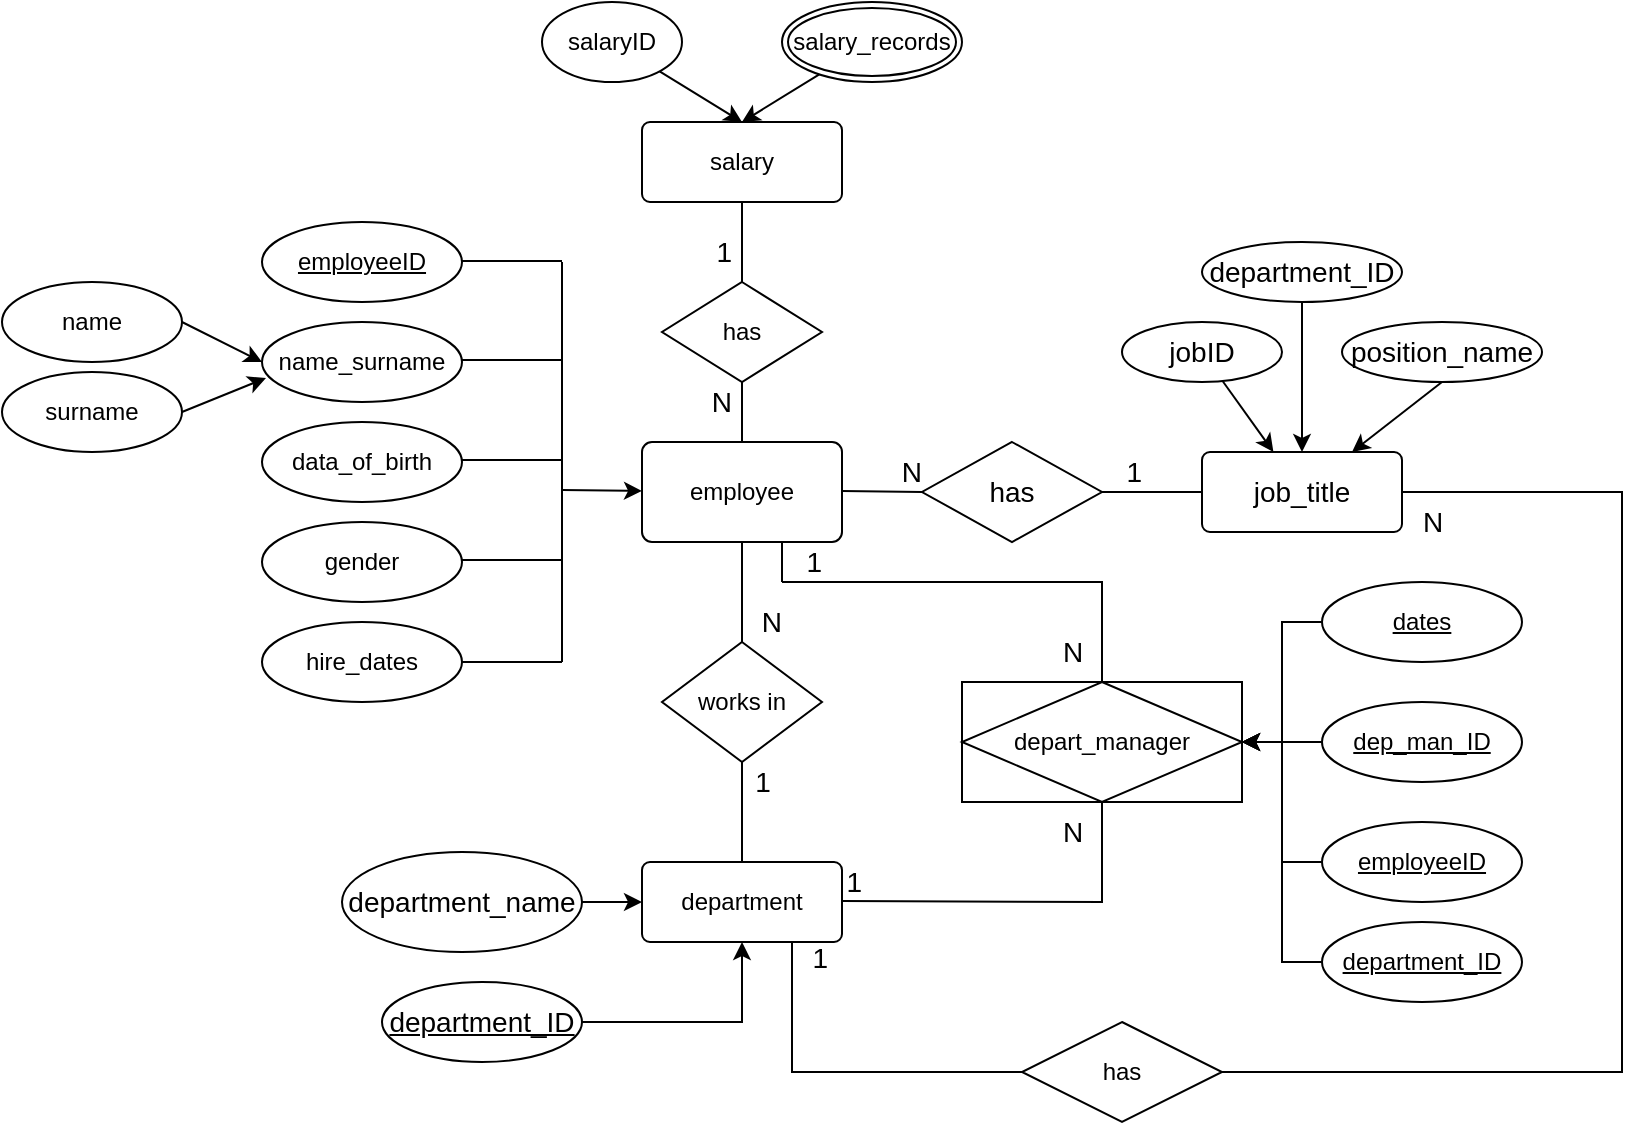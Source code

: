 <mxfile version="20.4.2" type="github">
  <diagram id="H-mRxA0hSMZk5piI1Ffw" name="Page-1">
    <mxGraphModel dx="1773" dy="1767" grid="1" gridSize="10" guides="1" tooltips="1" connect="1" arrows="1" fold="1" page="1" pageScale="1" pageWidth="827" pageHeight="1169" math="0" shadow="0">
      <root>
        <mxCell id="0" />
        <mxCell id="1" parent="0" />
        <mxCell id="INc2y0h4v-s9_u45cCy4-2" value="employeeID" style="ellipse;whiteSpace=wrap;html=1;align=center;fontStyle=4;" parent="1" vertex="1">
          <mxGeometry x="-40" width="100" height="40" as="geometry" />
        </mxCell>
        <mxCell id="INc2y0h4v-s9_u45cCy4-5" value="gender" style="ellipse;whiteSpace=wrap;html=1;align=center;" parent="1" vertex="1">
          <mxGeometry x="-40" y="150" width="100" height="40" as="geometry" />
        </mxCell>
        <mxCell id="INc2y0h4v-s9_u45cCy4-6" value="data_of_birth" style="ellipse;whiteSpace=wrap;html=1;align=center;" parent="1" vertex="1">
          <mxGeometry x="-40" y="100" width="100" height="40" as="geometry" />
        </mxCell>
        <mxCell id="INc2y0h4v-s9_u45cCy4-7" value="name_surname" style="ellipse;whiteSpace=wrap;html=1;align=center;" parent="1" vertex="1">
          <mxGeometry x="-40" y="50" width="100" height="40" as="geometry" />
        </mxCell>
        <mxCell id="INc2y0h4v-s9_u45cCy4-26" style="edgeStyle=none;rounded=0;orthogonalLoop=1;jettySize=auto;html=1;exitX=1;exitY=1;exitDx=0;exitDy=0;" parent="1" edge="1">
          <mxGeometry relative="1" as="geometry">
            <mxPoint x="260" y="160" as="sourcePoint" />
            <mxPoint x="260" y="160" as="targetPoint" />
          </mxGeometry>
        </mxCell>
        <mxCell id="INc2y0h4v-s9_u45cCy4-27" value="department" style="rounded=1;arcSize=10;whiteSpace=wrap;html=1;align=center;" parent="1" vertex="1">
          <mxGeometry x="150" y="320" width="100" height="40" as="geometry" />
        </mxCell>
        <mxCell id="INc2y0h4v-s9_u45cCy4-28" value="employee" style="rounded=1;arcSize=10;whiteSpace=wrap;html=1;align=center;" parent="1" vertex="1">
          <mxGeometry x="150" y="110" width="100" height="50" as="geometry" />
        </mxCell>
        <mxCell id="INc2y0h4v-s9_u45cCy4-29" value="works in" style="shape=rhombus;perimeter=rhombusPerimeter;whiteSpace=wrap;html=1;align=center;" parent="1" vertex="1">
          <mxGeometry x="160" y="210" width="80" height="60" as="geometry" />
        </mxCell>
        <mxCell id="INc2y0h4v-s9_u45cCy4-30" value="" style="endArrow=none;html=1;rounded=0;exitX=0.5;exitY=0;exitDx=0;exitDy=0;entryX=0.5;entryY=1;entryDx=0;entryDy=0;" parent="1" source="INc2y0h4v-s9_u45cCy4-27" target="INc2y0h4v-s9_u45cCy4-29" edge="1">
          <mxGeometry relative="1" as="geometry">
            <mxPoint x="330" y="240" as="sourcePoint" />
            <mxPoint x="190" y="280" as="targetPoint" />
          </mxGeometry>
        </mxCell>
        <mxCell id="INc2y0h4v-s9_u45cCy4-34" value="" style="endArrow=none;html=1;rounded=0;fontSize=14;entryX=0.5;entryY=1;entryDx=0;entryDy=0;exitX=0.5;exitY=0;exitDx=0;exitDy=0;" parent="1" source="INc2y0h4v-s9_u45cCy4-29" target="INc2y0h4v-s9_u45cCy4-28" edge="1">
          <mxGeometry width="50" height="50" relative="1" as="geometry">
            <mxPoint x="200" y="210" as="sourcePoint" />
            <mxPoint x="200" y="170" as="targetPoint" />
          </mxGeometry>
        </mxCell>
        <mxCell id="INc2y0h4v-s9_u45cCy4-35" value="&lt;span style=&quot;font-size: 14px;&quot;&gt;N&lt;/span&gt;" style="resizable=0;html=1;align=right;verticalAlign=bottom;" parent="1" connectable="0" vertex="1">
          <mxGeometry x="220" y="210" as="geometry" />
        </mxCell>
        <mxCell id="INc2y0h4v-s9_u45cCy4-50" value="" style="endArrow=none;html=1;rounded=0;fontSize=14;exitX=1;exitY=0.5;exitDx=0;exitDy=0;entryX=0;entryY=0.5;entryDx=0;entryDy=0;" parent="1" edge="1">
          <mxGeometry width="50" height="50" relative="1" as="geometry">
            <mxPoint x="380" y="135" as="sourcePoint" />
            <mxPoint x="430" y="135" as="targetPoint" />
          </mxGeometry>
        </mxCell>
        <mxCell id="INc2y0h4v-s9_u45cCy4-51" value="" style="endArrow=none;html=1;rounded=0;fontSize=14;exitX=1;exitY=0.5;exitDx=0;exitDy=0;" parent="1" edge="1">
          <mxGeometry width="50" height="50" relative="1" as="geometry">
            <mxPoint x="250" y="134.5" as="sourcePoint" />
            <mxPoint x="290" y="135" as="targetPoint" />
          </mxGeometry>
        </mxCell>
        <mxCell id="INc2y0h4v-s9_u45cCy4-52" value="&lt;span style=&quot;font-size: 14px;&quot;&gt;1&lt;/span&gt;" style="resizable=0;html=1;align=right;verticalAlign=bottom;" parent="1" connectable="0" vertex="1">
          <mxGeometry x="400" y="135" as="geometry" />
        </mxCell>
        <mxCell id="INc2y0h4v-s9_u45cCy4-53" value="&lt;span style=&quot;font-size: 14px;&quot;&gt;N&lt;/span&gt;" style="resizable=0;html=1;align=right;verticalAlign=bottom;" parent="1" connectable="0" vertex="1">
          <mxGeometry x="290" y="135" as="geometry" />
        </mxCell>
        <mxCell id="INc2y0h4v-s9_u45cCy4-54" value="has" style="shape=rhombus;perimeter=rhombusPerimeter;whiteSpace=wrap;html=1;align=center;fontSize=14;" parent="1" vertex="1">
          <mxGeometry x="290" y="110" width="90" height="50" as="geometry" />
        </mxCell>
        <mxCell id="INc2y0h4v-s9_u45cCy4-55" value="job_title" style="rounded=1;arcSize=10;whiteSpace=wrap;html=1;align=center;fontSize=14;" parent="1" vertex="1">
          <mxGeometry x="430" y="115" width="100" height="40" as="geometry" />
        </mxCell>
        <mxCell id="INc2y0h4v-s9_u45cCy4-59" value="" style="edgeStyle=none;rounded=0;orthogonalLoop=1;jettySize=auto;html=1;fontSize=14;" parent="1" source="INc2y0h4v-s9_u45cCy4-58" target="INc2y0h4v-s9_u45cCy4-55" edge="1">
          <mxGeometry relative="1" as="geometry" />
        </mxCell>
        <mxCell id="INc2y0h4v-s9_u45cCy4-58" value="jobID" style="ellipse;whiteSpace=wrap;html=1;align=center;fontSize=14;" parent="1" vertex="1">
          <mxGeometry x="390" y="50" width="80" height="30" as="geometry" />
        </mxCell>
        <mxCell id="INc2y0h4v-s9_u45cCy4-61" value="1" style="text;html=1;align=center;verticalAlign=middle;resizable=0;points=[];autosize=1;strokeColor=none;fillColor=none;fontSize=14;" parent="1" vertex="1">
          <mxGeometry x="195" y="265" width="30" height="30" as="geometry" />
        </mxCell>
        <mxCell id="INc2y0h4v-s9_u45cCy4-67" style="edgeStyle=none;rounded=0;orthogonalLoop=1;jettySize=auto;html=1;exitX=1;exitY=0.5;exitDx=0;exitDy=0;entryX=0;entryY=0.5;entryDx=0;entryDy=0;fontSize=14;" parent="1" source="INc2y0h4v-s9_u45cCy4-63" target="INc2y0h4v-s9_u45cCy4-27" edge="1">
          <mxGeometry relative="1" as="geometry" />
        </mxCell>
        <mxCell id="INc2y0h4v-s9_u45cCy4-63" value="department_name" style="ellipse;whiteSpace=wrap;html=1;align=center;fontSize=14;" parent="1" vertex="1">
          <mxGeometry y="315" width="120" height="50" as="geometry" />
        </mxCell>
        <mxCell id="INc2y0h4v-s9_u45cCy4-68" style="edgeStyle=none;rounded=0;orthogonalLoop=1;jettySize=auto;html=1;exitX=1;exitY=0.5;exitDx=0;exitDy=0;entryX=0.5;entryY=1;entryDx=0;entryDy=0;fontSize=14;" parent="1" source="INc2y0h4v-s9_u45cCy4-64" target="INc2y0h4v-s9_u45cCy4-27" edge="1">
          <mxGeometry relative="1" as="geometry">
            <Array as="points">
              <mxPoint x="200" y="400" />
            </Array>
          </mxGeometry>
        </mxCell>
        <mxCell id="INc2y0h4v-s9_u45cCy4-64" value="department_ID" style="ellipse;whiteSpace=wrap;html=1;align=center;fontStyle=4;fontSize=14;" parent="1" vertex="1">
          <mxGeometry x="20" y="380" width="100" height="40" as="geometry" />
        </mxCell>
        <mxCell id="INc2y0h4v-s9_u45cCy4-77" value="depart_manager" style="shape=associativeEntity;whiteSpace=wrap;html=1;align=center;fontSize=12;" parent="1" vertex="1">
          <mxGeometry x="310" y="230" width="140" height="60" as="geometry" />
        </mxCell>
        <mxCell id="INc2y0h4v-s9_u45cCy4-78" value="" style="endArrow=none;html=1;rounded=0;fontSize=12;entryX=0.5;entryY=1;entryDx=0;entryDy=0;" parent="1" target="INc2y0h4v-s9_u45cCy4-77" edge="1">
          <mxGeometry relative="1" as="geometry">
            <mxPoint x="250" y="339.5" as="sourcePoint" />
            <mxPoint x="310" y="340" as="targetPoint" />
            <Array as="points">
              <mxPoint x="380" y="340" />
            </Array>
          </mxGeometry>
        </mxCell>
        <mxCell id="INc2y0h4v-s9_u45cCy4-79" value="" style="endArrow=none;html=1;rounded=0;fontSize=12;exitX=0.5;exitY=0;exitDx=0;exitDy=0;" parent="1" source="INc2y0h4v-s9_u45cCy4-77" edge="1">
          <mxGeometry relative="1" as="geometry">
            <mxPoint x="450" y="339.5" as="sourcePoint" />
            <mxPoint x="220" y="180" as="targetPoint" />
            <Array as="points">
              <mxPoint x="380" y="180" />
            </Array>
          </mxGeometry>
        </mxCell>
        <mxCell id="INc2y0h4v-s9_u45cCy4-83" value="N" style="text;html=1;align=center;verticalAlign=middle;resizable=0;points=[];autosize=1;strokeColor=none;fillColor=none;fontSize=14;" parent="1" vertex="1">
          <mxGeometry x="350" y="200" width="30" height="30" as="geometry" />
        </mxCell>
        <mxCell id="INc2y0h4v-s9_u45cCy4-84" value="N" style="text;html=1;align=center;verticalAlign=middle;resizable=0;points=[];autosize=1;strokeColor=none;fillColor=none;fontSize=14;" parent="1" vertex="1">
          <mxGeometry x="350" y="290" width="30" height="30" as="geometry" />
        </mxCell>
        <mxCell id="INc2y0h4v-s9_u45cCy4-85" value="&lt;span style=&quot;font-size: 14px;&quot;&gt;1&lt;/span&gt;" style="resizable=0;html=1;align=right;verticalAlign=bottom;" parent="1" connectable="0" vertex="1">
          <mxGeometry x="240" y="180" as="geometry" />
        </mxCell>
        <mxCell id="INc2y0h4v-s9_u45cCy4-86" value="&lt;span style=&quot;font-size: 14px;&quot;&gt;1&lt;/span&gt;" style="resizable=0;html=1;align=right;verticalAlign=bottom;" parent="1" connectable="0" vertex="1">
          <mxGeometry x="260" y="340" as="geometry" />
        </mxCell>
        <mxCell id="INc2y0h4v-s9_u45cCy4-96" value="" style="endArrow=none;html=1;rounded=0;fontSize=12;" parent="1" edge="1">
          <mxGeometry width="50" height="50" relative="1" as="geometry">
            <mxPoint x="220" y="180" as="sourcePoint" />
            <mxPoint x="220" y="160" as="targetPoint" />
          </mxGeometry>
        </mxCell>
        <mxCell id="INc2y0h4v-s9_u45cCy4-98" style="edgeStyle=none;rounded=0;orthogonalLoop=1;jettySize=auto;html=1;exitX=0;exitY=0.5;exitDx=0;exitDy=0;entryX=1;entryY=0.5;entryDx=0;entryDy=0;fontSize=12;" parent="1" source="INc2y0h4v-s9_u45cCy4-81" target="INc2y0h4v-s9_u45cCy4-77" edge="1">
          <mxGeometry relative="1" as="geometry" />
        </mxCell>
        <mxCell id="INc2y0h4v-s9_u45cCy4-81" value="dep_man_ID" style="ellipse;whiteSpace=wrap;html=1;align=center;fontStyle=4;fontSize=12;" parent="1" vertex="1">
          <mxGeometry x="490" y="240" width="100" height="40" as="geometry" />
        </mxCell>
        <mxCell id="INc2y0h4v-s9_u45cCy4-97" style="edgeStyle=none;rounded=0;orthogonalLoop=1;jettySize=auto;html=1;exitX=0;exitY=0.5;exitDx=0;exitDy=0;fontSize=12;entryX=1;entryY=0.5;entryDx=0;entryDy=0;" parent="1" target="INc2y0h4v-s9_u45cCy4-77" edge="1">
          <mxGeometry relative="1" as="geometry">
            <mxPoint x="470" y="260" as="targetPoint" />
            <Array as="points">
              <mxPoint x="470" y="200" />
              <mxPoint x="470" y="260" />
            </Array>
            <mxPoint x="490" y="200" as="sourcePoint" />
          </mxGeometry>
        </mxCell>
        <mxCell id="INc2y0h4v-s9_u45cCy4-100" style="edgeStyle=none;rounded=0;orthogonalLoop=1;jettySize=auto;html=1;exitX=0;exitY=0.5;exitDx=0;exitDy=0;fontSize=12;entryX=1;entryY=0.5;entryDx=0;entryDy=0;" parent="1" source="INc2y0h4v-s9_u45cCy4-99" target="INc2y0h4v-s9_u45cCy4-77" edge="1">
          <mxGeometry relative="1" as="geometry">
            <mxPoint x="470" y="260" as="targetPoint" />
            <Array as="points">
              <mxPoint x="470" y="320" />
              <mxPoint x="470" y="260" />
            </Array>
          </mxGeometry>
        </mxCell>
        <mxCell id="INc2y0h4v-s9_u45cCy4-99" value="employeeID" style="ellipse;whiteSpace=wrap;html=1;align=center;fontStyle=4;" parent="1" vertex="1">
          <mxGeometry x="490" y="300" width="100" height="40" as="geometry" />
        </mxCell>
        <mxCell id="INc2y0h4v-s9_u45cCy4-108" style="edgeStyle=none;rounded=0;orthogonalLoop=1;jettySize=auto;html=1;exitX=1;exitY=0.5;exitDx=0;exitDy=0;fontSize=12;entryX=0.02;entryY=0.7;entryDx=0;entryDy=0;entryPerimeter=0;" parent="1" source="INc2y0h4v-s9_u45cCy4-106" target="INc2y0h4v-s9_u45cCy4-7" edge="1">
          <mxGeometry relative="1" as="geometry">
            <mxPoint x="-40" y="70" as="targetPoint" />
          </mxGeometry>
        </mxCell>
        <mxCell id="INc2y0h4v-s9_u45cCy4-106" value="surname" style="ellipse;whiteSpace=wrap;html=1;align=center;fontSize=12;" parent="1" vertex="1">
          <mxGeometry x="-170" y="75" width="90" height="40" as="geometry" />
        </mxCell>
        <mxCell id="INc2y0h4v-s9_u45cCy4-109" value="" style="edgeStyle=none;rounded=0;orthogonalLoop=1;jettySize=auto;html=1;fontSize=12;entryX=0;entryY=0.5;entryDx=0;entryDy=0;exitX=1;exitY=0.5;exitDx=0;exitDy=0;" parent="1" source="INc2y0h4v-s9_u45cCy4-107" target="INc2y0h4v-s9_u45cCy4-7" edge="1">
          <mxGeometry relative="1" as="geometry">
            <mxPoint x="-40" y="70" as="targetPoint" />
          </mxGeometry>
        </mxCell>
        <mxCell id="INc2y0h4v-s9_u45cCy4-107" value="name" style="ellipse;whiteSpace=wrap;html=1;align=center;fontSize=12;" parent="1" vertex="1">
          <mxGeometry x="-170" y="30" width="90" height="40" as="geometry" />
        </mxCell>
        <mxCell id="INc2y0h4v-s9_u45cCy4-111" style="edgeStyle=none;rounded=0;orthogonalLoop=1;jettySize=auto;html=1;exitX=0;exitY=0.5;exitDx=0;exitDy=0;entryX=1;entryY=0.5;entryDx=0;entryDy=0;fontSize=12;" parent="1" source="INc2y0h4v-s9_u45cCy4-110" target="INc2y0h4v-s9_u45cCy4-77" edge="1">
          <mxGeometry relative="1" as="geometry">
            <Array as="points">
              <mxPoint x="470" y="370" />
              <mxPoint x="470" y="260" />
            </Array>
          </mxGeometry>
        </mxCell>
        <mxCell id="INc2y0h4v-s9_u45cCy4-110" value="department_ID" style="ellipse;whiteSpace=wrap;html=1;align=center;fontStyle=4;" parent="1" vertex="1">
          <mxGeometry x="490" y="350" width="100" height="40" as="geometry" />
        </mxCell>
        <mxCell id="INc2y0h4v-s9_u45cCy4-114" value="hire_dates" style="ellipse;whiteSpace=wrap;html=1;align=center;fontSize=12;" parent="1" vertex="1">
          <mxGeometry x="-40" y="200" width="100" height="40" as="geometry" />
        </mxCell>
        <mxCell id="INc2y0h4v-s9_u45cCy4-115" value="salary" style="whiteSpace=wrap;html=1;rounded=1;arcSize=10;" parent="1" vertex="1">
          <mxGeometry x="150" y="-50" width="100" height="40" as="geometry" />
        </mxCell>
        <mxCell id="INc2y0h4v-s9_u45cCy4-117" value="has" style="shape=rhombus;perimeter=rhombusPerimeter;whiteSpace=wrap;html=1;align=center;fontSize=12;" parent="1" vertex="1">
          <mxGeometry x="160" y="30" width="80" height="50" as="geometry" />
        </mxCell>
        <mxCell id="INc2y0h4v-s9_u45cCy4-118" value="" style="endArrow=none;html=1;rounded=0;fontSize=12;exitX=0.5;exitY=0;exitDx=0;exitDy=0;entryX=0.5;entryY=1;entryDx=0;entryDy=0;" parent="1" source="INc2y0h4v-s9_u45cCy4-117" target="INc2y0h4v-s9_u45cCy4-115" edge="1">
          <mxGeometry width="50" height="50" relative="1" as="geometry">
            <mxPoint x="280" y="190" as="sourcePoint" />
            <mxPoint x="330" y="140" as="targetPoint" />
          </mxGeometry>
        </mxCell>
        <mxCell id="INc2y0h4v-s9_u45cCy4-119" value="" style="endArrow=none;html=1;rounded=0;fontSize=12;exitX=0.5;exitY=1;exitDx=0;exitDy=0;" parent="1" source="INc2y0h4v-s9_u45cCy4-117" edge="1">
          <mxGeometry width="50" height="50" relative="1" as="geometry">
            <mxPoint x="210" y="40" as="sourcePoint" />
            <mxPoint x="200" y="110" as="targetPoint" />
            <Array as="points">
              <mxPoint x="200" y="110" />
            </Array>
          </mxGeometry>
        </mxCell>
        <mxCell id="INc2y0h4v-s9_u45cCy4-120" value="&lt;span style=&quot;font-size: 14px;&quot;&gt;N&lt;/span&gt;" style="resizable=0;html=1;align=right;verticalAlign=bottom;" parent="1" connectable="0" vertex="1">
          <mxGeometry x="195" y="100" as="geometry" />
        </mxCell>
        <mxCell id="INc2y0h4v-s9_u45cCy4-121" value="&lt;span style=&quot;font-size: 14px;&quot;&gt;1&lt;/span&gt;" style="resizable=0;html=1;align=right;verticalAlign=bottom;" parent="1" connectable="0" vertex="1">
          <mxGeometry x="195" y="25" as="geometry" />
        </mxCell>
        <mxCell id="INc2y0h4v-s9_u45cCy4-44" value="" style="endArrow=classic;html=1;rounded=0;fontSize=14;" parent="1" edge="1">
          <mxGeometry width="50" height="50" relative="1" as="geometry">
            <mxPoint x="110" y="134" as="sourcePoint" />
            <mxPoint x="150" y="134.5" as="targetPoint" />
          </mxGeometry>
        </mxCell>
        <mxCell id="INc2y0h4v-s9_u45cCy4-124" value="" style="group" parent="1" vertex="1" connectable="0">
          <mxGeometry x="60" y="19.5" width="50" height="200.5" as="geometry" />
        </mxCell>
        <mxCell id="INc2y0h4v-s9_u45cCy4-36" value="" style="endArrow=none;html=1;rounded=0;fontSize=14;" parent="INc2y0h4v-s9_u45cCy4-124" edge="1">
          <mxGeometry width="50" height="50" relative="1" as="geometry">
            <mxPoint x="50" y="200.5" as="sourcePoint" />
            <mxPoint x="50" y="0.5" as="targetPoint" />
          </mxGeometry>
        </mxCell>
        <mxCell id="INc2y0h4v-s9_u45cCy4-38" value="" style="endArrow=none;html=1;rounded=0;fontSize=14;" parent="INc2y0h4v-s9_u45cCy4-124" edge="1">
          <mxGeometry width="50" height="50" relative="1" as="geometry">
            <mxPoint as="sourcePoint" />
            <mxPoint x="50" as="targetPoint" />
          </mxGeometry>
        </mxCell>
        <mxCell id="INc2y0h4v-s9_u45cCy4-39" value="" style="endArrow=none;html=1;rounded=0;fontSize=14;" parent="INc2y0h4v-s9_u45cCy4-124" edge="1">
          <mxGeometry width="50" height="50" relative="1" as="geometry">
            <mxPoint y="49.5" as="sourcePoint" />
            <mxPoint x="50" y="49.5" as="targetPoint" />
          </mxGeometry>
        </mxCell>
        <mxCell id="INc2y0h4v-s9_u45cCy4-40" value="" style="endArrow=none;html=1;rounded=0;fontSize=14;" parent="INc2y0h4v-s9_u45cCy4-124" edge="1">
          <mxGeometry width="50" height="50" relative="1" as="geometry">
            <mxPoint y="99.5" as="sourcePoint" />
            <mxPoint x="50" y="99.5" as="targetPoint" />
          </mxGeometry>
        </mxCell>
        <mxCell id="INc2y0h4v-s9_u45cCy4-41" value="" style="endArrow=none;html=1;rounded=0;fontSize=14;" parent="INc2y0h4v-s9_u45cCy4-124" edge="1">
          <mxGeometry width="50" height="50" relative="1" as="geometry">
            <mxPoint y="149.5" as="sourcePoint" />
            <mxPoint x="50" y="149.5" as="targetPoint" />
          </mxGeometry>
        </mxCell>
        <mxCell id="INc2y0h4v-s9_u45cCy4-43" value="" style="endArrow=none;html=1;rounded=0;fontSize=14;" parent="INc2y0h4v-s9_u45cCy4-124" edge="1">
          <mxGeometry width="50" height="50" relative="1" as="geometry">
            <mxPoint y="200.5" as="sourcePoint" />
            <mxPoint x="50" y="200.5" as="targetPoint" />
          </mxGeometry>
        </mxCell>
        <mxCell id="INc2y0h4v-s9_u45cCy4-127" value="" style="edgeStyle=none;rounded=0;orthogonalLoop=1;jettySize=auto;html=1;fontSize=12;entryX=0.5;entryY=0;entryDx=0;entryDy=0;" parent="1" source="INc2y0h4v-s9_u45cCy4-125" target="INc2y0h4v-s9_u45cCy4-115" edge="1">
          <mxGeometry relative="1" as="geometry">
            <mxPoint x="165" y="-70" as="targetPoint" />
          </mxGeometry>
        </mxCell>
        <mxCell id="INc2y0h4v-s9_u45cCy4-125" value="salaryID" style="ellipse;whiteSpace=wrap;html=1;align=center;fontSize=12;" parent="1" vertex="1">
          <mxGeometry x="100" y="-110" width="70" height="40" as="geometry" />
        </mxCell>
        <mxCell id="INc2y0h4v-s9_u45cCy4-129" value="" style="edgeStyle=none;rounded=0;orthogonalLoop=1;jettySize=auto;html=1;fontSize=12;entryX=0.5;entryY=0;entryDx=0;entryDy=0;" parent="1" source="INc2y0h4v-s9_u45cCy4-128" target="INc2y0h4v-s9_u45cCy4-115" edge="1">
          <mxGeometry relative="1" as="geometry" />
        </mxCell>
        <mxCell id="INc2y0h4v-s9_u45cCy4-128" value="salary_records" style="ellipse;shape=doubleEllipse;margin=3;whiteSpace=wrap;html=1;align=center;fontSize=12;" parent="1" vertex="1">
          <mxGeometry x="220" y="-110" width="90" height="40" as="geometry" />
        </mxCell>
        <mxCell id="INc2y0h4v-s9_u45cCy4-131" style="edgeStyle=none;rounded=0;orthogonalLoop=1;jettySize=auto;html=1;exitX=0.5;exitY=1;exitDx=0;exitDy=0;entryX=0.75;entryY=0;entryDx=0;entryDy=0;fontSize=12;" parent="1" source="INc2y0h4v-s9_u45cCy4-130" target="INc2y0h4v-s9_u45cCy4-55" edge="1">
          <mxGeometry relative="1" as="geometry" />
        </mxCell>
        <mxCell id="INc2y0h4v-s9_u45cCy4-130" value="position_name" style="ellipse;whiteSpace=wrap;html=1;align=center;fontSize=14;" parent="1" vertex="1">
          <mxGeometry x="500" y="50" width="100" height="30" as="geometry" />
        </mxCell>
        <mxCell id="INc2y0h4v-s9_u45cCy4-134" style="edgeStyle=none;orthogonalLoop=1;jettySize=auto;html=1;fontSize=12;startArrow=none;startFill=0;endArrow=none;endFill=0;rounded=0;entryX=0.75;entryY=1;entryDx=0;entryDy=0;strokeWidth=1;" parent="1" source="INc2y0h4v-s9_u45cCy4-133" target="INc2y0h4v-s9_u45cCy4-27" edge="1">
          <mxGeometry relative="1" as="geometry">
            <mxPoint x="270" y="390" as="targetPoint" />
            <Array as="points">
              <mxPoint x="225" y="425" />
            </Array>
          </mxGeometry>
        </mxCell>
        <mxCell id="INc2y0h4v-s9_u45cCy4-136" style="edgeStyle=none;rounded=0;orthogonalLoop=1;jettySize=auto;html=1;exitX=1;exitY=0.5;exitDx=0;exitDy=0;entryX=1;entryY=0.5;entryDx=0;entryDy=0;strokeWidth=1;fontSize=12;startArrow=none;startFill=0;endArrow=none;endFill=0;" parent="1" source="INc2y0h4v-s9_u45cCy4-133" target="INc2y0h4v-s9_u45cCy4-55" edge="1">
          <mxGeometry relative="1" as="geometry">
            <Array as="points">
              <mxPoint x="640" y="425" />
              <mxPoint x="640" y="135" />
            </Array>
          </mxGeometry>
        </mxCell>
        <mxCell id="INc2y0h4v-s9_u45cCy4-133" value="has" style="shape=rhombus;perimeter=rhombusPerimeter;whiteSpace=wrap;html=1;align=center;fontSize=12;" parent="1" vertex="1">
          <mxGeometry x="340" y="400" width="100" height="50" as="geometry" />
        </mxCell>
        <mxCell id="INc2y0h4v-s9_u45cCy4-135" value="&lt;span style=&quot;font-size: 14px;&quot;&gt;1&lt;/span&gt;" style="resizable=0;html=1;align=right;verticalAlign=bottom;" parent="1" connectable="0" vertex="1">
          <mxGeometry x="270" y="350" as="geometry">
            <mxPoint x="-27" y="28" as="offset" />
          </mxGeometry>
        </mxCell>
        <mxCell id="INc2y0h4v-s9_u45cCy4-137" value="N" style="text;html=1;align=center;verticalAlign=middle;resizable=0;points=[];autosize=1;strokeColor=none;fillColor=none;fontSize=14;" parent="1" vertex="1">
          <mxGeometry x="530" y="135" width="30" height="30" as="geometry" />
        </mxCell>
        <mxCell id="TkorfV8wX35E3V07301R-2" style="edgeStyle=orthogonalEdgeStyle;rounded=0;orthogonalLoop=1;jettySize=auto;html=1;entryX=0.5;entryY=0;entryDx=0;entryDy=0;" edge="1" parent="1" target="INc2y0h4v-s9_u45cCy4-55">
          <mxGeometry relative="1" as="geometry">
            <mxPoint x="480" y="30" as="sourcePoint" />
            <Array as="points">
              <mxPoint x="480" y="100" />
              <mxPoint x="480" y="100" />
            </Array>
          </mxGeometry>
        </mxCell>
        <mxCell id="TkorfV8wX35E3V07301R-1" value="department_ID" style="ellipse;whiteSpace=wrap;html=1;align=center;fontSize=14;" vertex="1" parent="1">
          <mxGeometry x="430" y="10" width="100" height="30" as="geometry" />
        </mxCell>
        <mxCell id="TkorfV8wX35E3V07301R-3" value="dates" style="ellipse;whiteSpace=wrap;html=1;align=center;fontStyle=4;fontSize=12;" vertex="1" parent="1">
          <mxGeometry x="490" y="180" width="100" height="40" as="geometry" />
        </mxCell>
      </root>
    </mxGraphModel>
  </diagram>
</mxfile>
